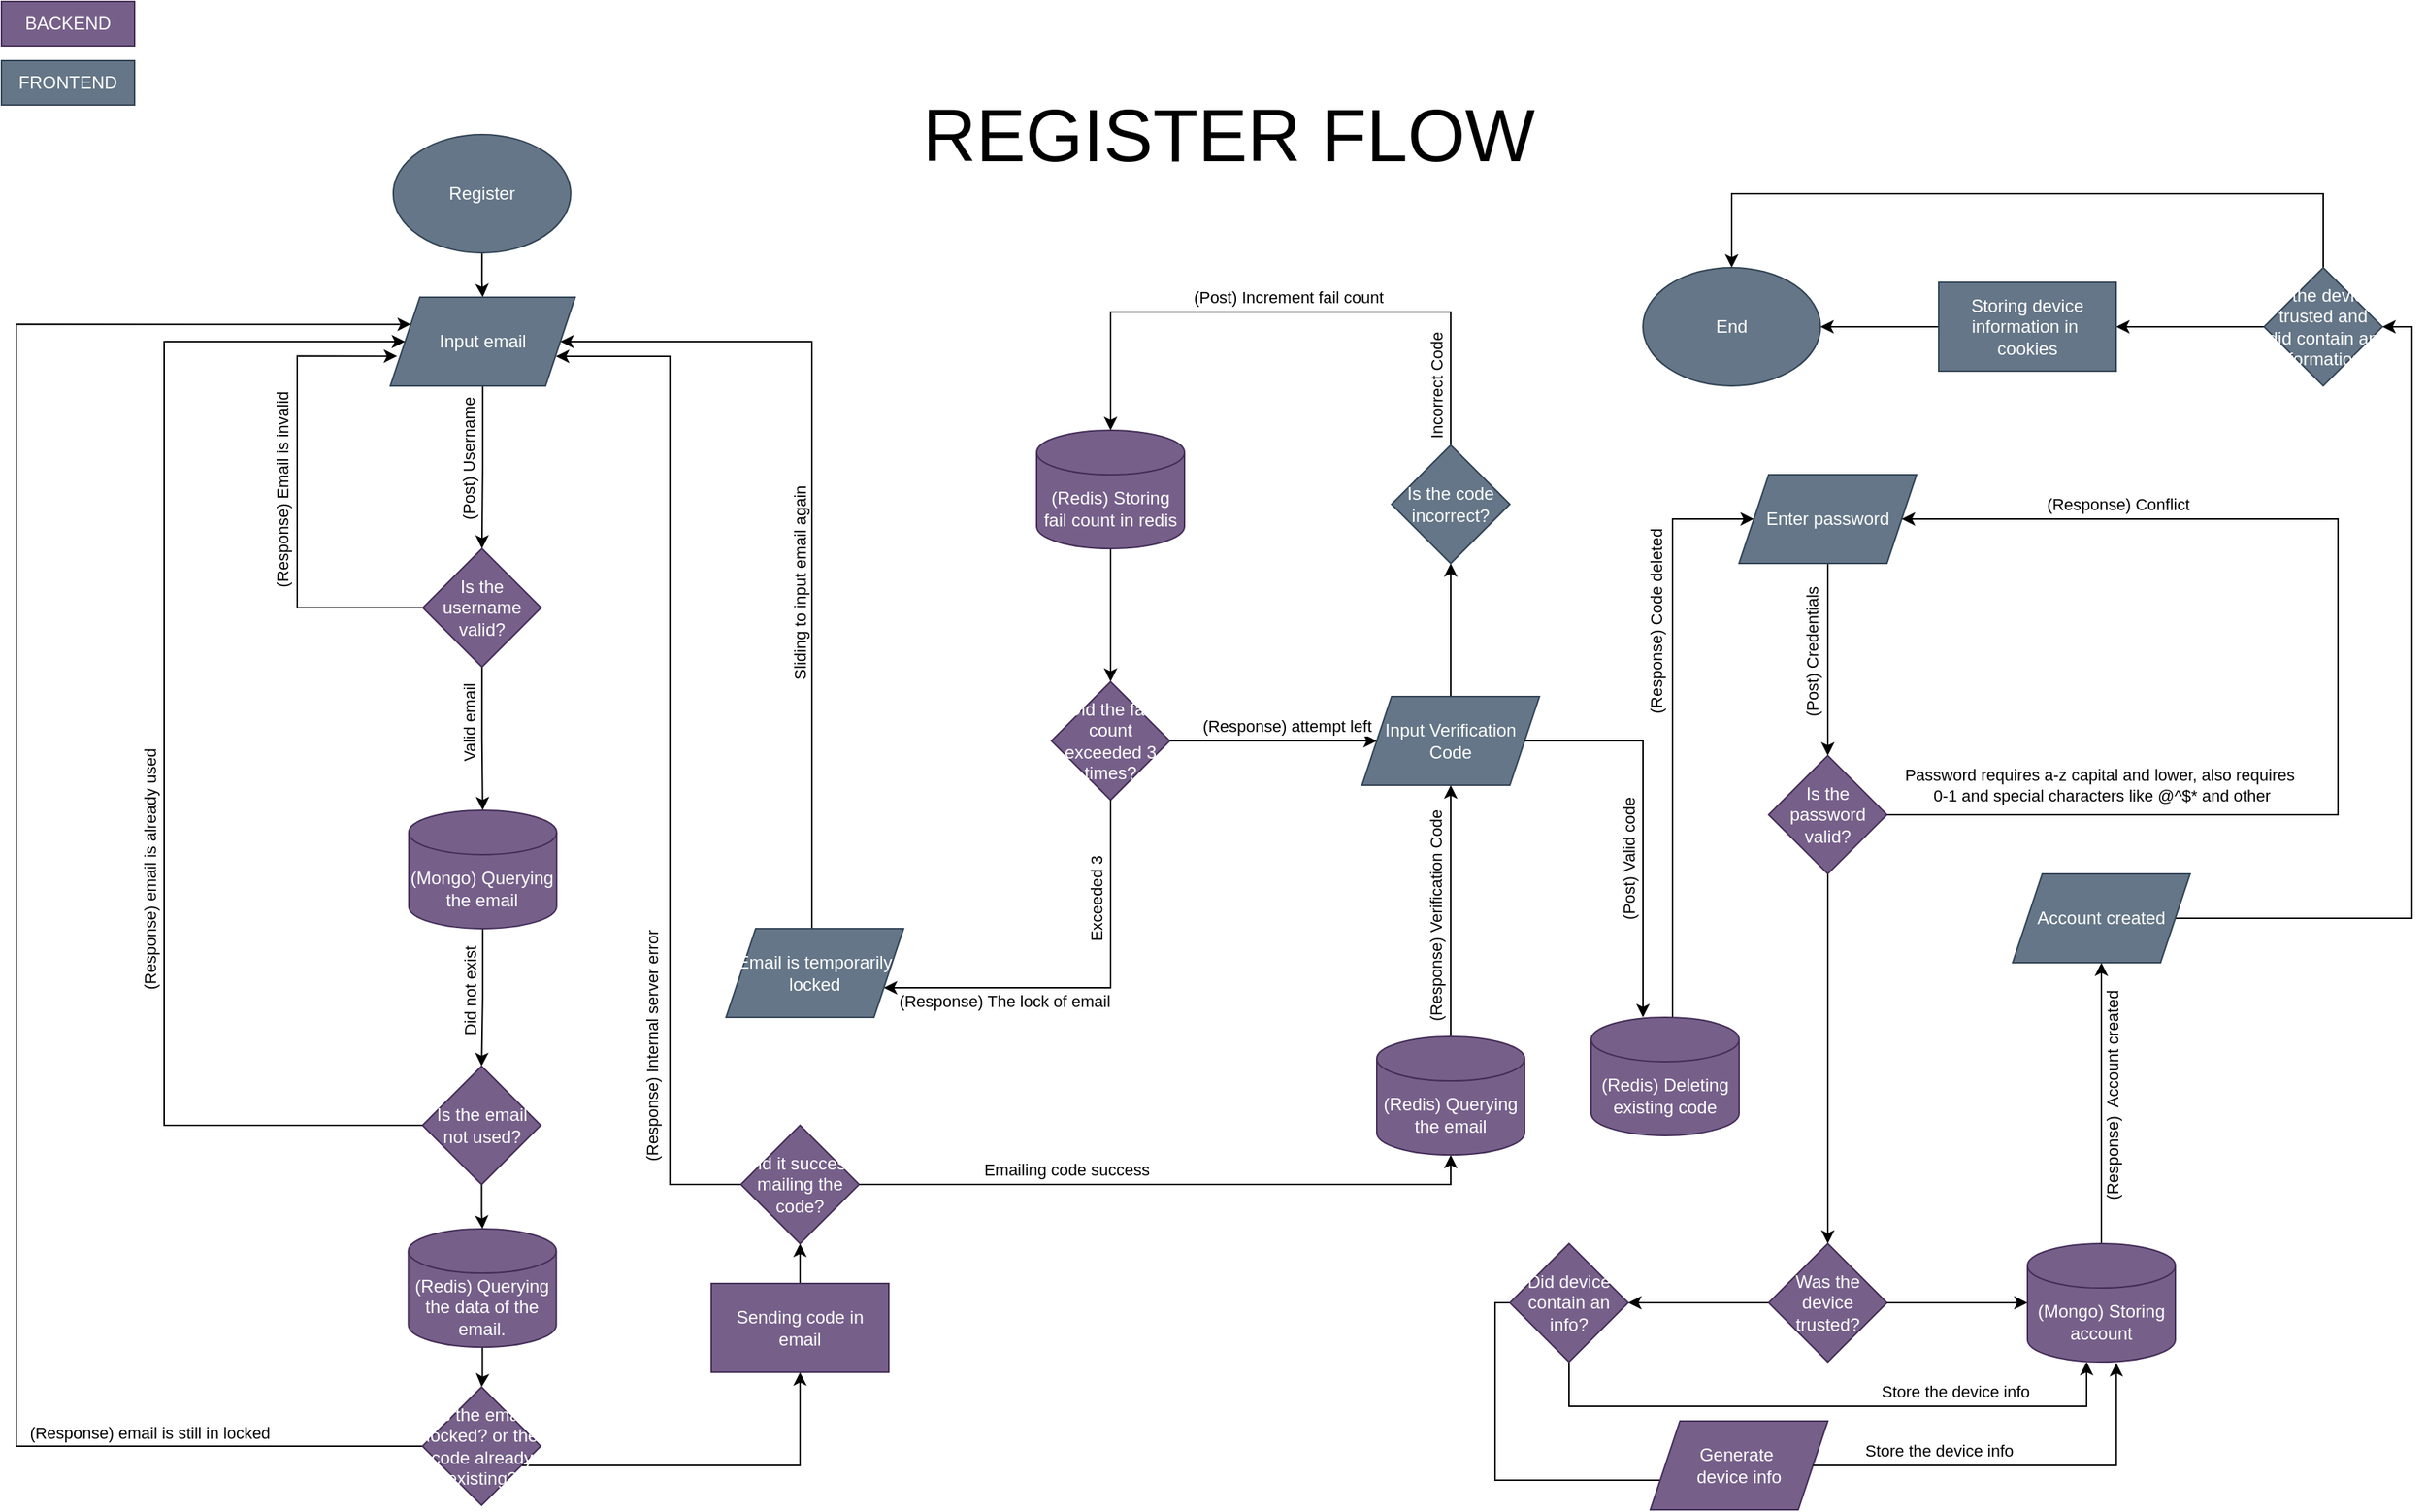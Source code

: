 <mxfile version="24.7.17" pages="2">
  <diagram name="Page-1" id="cAB6s37JzYpEZhVwJRdQ">
    <mxGraphModel dx="3749" dy="1194" grid="1" gridSize="10" guides="1" tooltips="1" connect="1" arrows="1" fold="1" page="1" pageScale="1" pageWidth="850" pageHeight="1100" math="0" shadow="0">
      <root>
        <mxCell id="0" />
        <mxCell id="1" parent="0" />
        <mxCell id="AkjdPL-4N6GHuwgRZJeO-4" style="edgeStyle=orthogonalEdgeStyle;rounded=0;orthogonalLoop=1;jettySize=auto;html=1;entryX=0.5;entryY=0;entryDx=0;entryDy=0;" parent="1" source="AkjdPL-4N6GHuwgRZJeO-1" target="AkjdPL-4N6GHuwgRZJeO-2" edge="1">
          <mxGeometry relative="1" as="geometry" />
        </mxCell>
        <mxCell id="AkjdPL-4N6GHuwgRZJeO-1" value="Register" style="ellipse;whiteSpace=wrap;html=1;fillColor=#647687;fontColor=#ffffff;strokeColor=#314354;" parent="1" vertex="1">
          <mxGeometry x="-1415.08" y="110" width="120" height="80" as="geometry" />
        </mxCell>
        <mxCell id="AkjdPL-4N6GHuwgRZJeO-14" style="edgeStyle=orthogonalEdgeStyle;rounded=0;orthogonalLoop=1;jettySize=auto;html=1;entryX=0.5;entryY=0;entryDx=0;entryDy=0;" parent="1" source="AkjdPL-4N6GHuwgRZJeO-2" target="AkjdPL-4N6GHuwgRZJeO-11" edge="1">
          <mxGeometry relative="1" as="geometry" />
        </mxCell>
        <mxCell id="AkjdPL-4N6GHuwgRZJeO-15" value="(Post) Username" style="edgeLabel;html=1;align=center;verticalAlign=middle;resizable=0;points=[];rotation=-90;" parent="AkjdPL-4N6GHuwgRZJeO-14" vertex="1" connectable="0">
          <mxGeometry x="0.054" y="-1" relative="1" as="geometry">
            <mxPoint x="-8" y="-8" as="offset" />
          </mxGeometry>
        </mxCell>
        <mxCell id="AkjdPL-4N6GHuwgRZJeO-2" value="Input email" style="shape=parallelogram;perimeter=parallelogramPerimeter;whiteSpace=wrap;html=1;fixedSize=1;fillColor=#647687;strokeColor=#314354;fontColor=#ffffff;" parent="1" vertex="1">
          <mxGeometry x="-1417.08" y="220" width="125" height="60" as="geometry" />
        </mxCell>
        <mxCell id="AkjdPL-4N6GHuwgRZJeO-16" style="edgeStyle=orthogonalEdgeStyle;rounded=0;orthogonalLoop=1;jettySize=auto;html=1;entryX=0.037;entryY=0.664;entryDx=0;entryDy=0;entryPerimeter=0;" parent="1" target="AkjdPL-4N6GHuwgRZJeO-2" edge="1">
          <mxGeometry relative="1" as="geometry">
            <mxPoint x="-1400.33" y="260.2" as="targetPoint" />
            <mxPoint x="-1385.08" y="430.0" as="sourcePoint" />
            <Array as="points">
              <mxPoint x="-1480" y="430" />
              <mxPoint x="-1480" y="260" />
            </Array>
          </mxGeometry>
        </mxCell>
        <mxCell id="AkjdPL-4N6GHuwgRZJeO-41" value="(Response) Email is invalid" style="edgeLabel;html=1;align=center;verticalAlign=middle;resizable=0;points=[];rotation=-90;" parent="AkjdPL-4N6GHuwgRZJeO-16" vertex="1" connectable="0">
          <mxGeometry x="-0.148" y="1" relative="1" as="geometry">
            <mxPoint x="-9" y="-33" as="offset" />
          </mxGeometry>
        </mxCell>
        <mxCell id="AkjdPL-4N6GHuwgRZJeO-23" style="edgeStyle=orthogonalEdgeStyle;rounded=0;orthogonalLoop=1;jettySize=auto;html=1;exitX=0.5;exitY=1;exitDx=0;exitDy=0;" parent="1" source="AkjdPL-4N6GHuwgRZJeO-11" target="AkjdPL-4N6GHuwgRZJeO-20" edge="1">
          <mxGeometry relative="1" as="geometry" />
        </mxCell>
        <mxCell id="AkjdPL-4N6GHuwgRZJeO-40" value="Valid email" style="edgeLabel;html=1;align=center;verticalAlign=middle;resizable=0;points=[];rotation=-90;" parent="AkjdPL-4N6GHuwgRZJeO-23" vertex="1" connectable="0">
          <mxGeometry x="-0.22" y="2" relative="1" as="geometry">
            <mxPoint x="-11" as="offset" />
          </mxGeometry>
        </mxCell>
        <mxCell id="AkjdPL-4N6GHuwgRZJeO-11" value="Is the username valid?" style="rhombus;whiteSpace=wrap;html=1;fillColor=#76608a;fontColor=#ffffff;strokeColor=#432D57;" parent="1" vertex="1">
          <mxGeometry x="-1395.08" y="390" width="80" height="80" as="geometry" />
        </mxCell>
        <mxCell id="AkjdPL-4N6GHuwgRZJeO-25" style="edgeStyle=orthogonalEdgeStyle;rounded=0;orthogonalLoop=1;jettySize=auto;html=1;entryX=0.5;entryY=0;entryDx=0;entryDy=0;" parent="1" source="AkjdPL-4N6GHuwgRZJeO-20" target="AkjdPL-4N6GHuwgRZJeO-24" edge="1">
          <mxGeometry relative="1" as="geometry" />
        </mxCell>
        <mxCell id="AkjdPL-4N6GHuwgRZJeO-39" value="Did not exist" style="edgeLabel;html=1;align=center;verticalAlign=middle;resizable=0;points=[];rotation=-90;" parent="AkjdPL-4N6GHuwgRZJeO-25" vertex="1" connectable="0">
          <mxGeometry x="-0.485" y="-1" relative="1" as="geometry">
            <mxPoint x="-8" y="19" as="offset" />
          </mxGeometry>
        </mxCell>
        <mxCell id="AkjdPL-4N6GHuwgRZJeO-20" value="(Mongo) Querying the email" style="shape=cylinder3;whiteSpace=wrap;html=1;boundedLbl=1;backgroundOutline=1;size=15;fillColor=#76608a;fontColor=#ffffff;strokeColor=#432D57;" parent="1" vertex="1">
          <mxGeometry x="-1404.58" y="566.96" width="100" height="80" as="geometry" />
        </mxCell>
        <mxCell id="AkjdPL-4N6GHuwgRZJeO-26" style="edgeStyle=orthogonalEdgeStyle;rounded=0;orthogonalLoop=1;jettySize=auto;html=1;entryX=0;entryY=0.5;entryDx=0;entryDy=0;exitX=0;exitY=0.5;exitDx=0;exitDy=0;" parent="1" source="AkjdPL-4N6GHuwgRZJeO-24" target="AkjdPL-4N6GHuwgRZJeO-2" edge="1">
          <mxGeometry relative="1" as="geometry">
            <mxPoint x="-1560.08" y="431.429" as="targetPoint" />
            <Array as="points">
              <mxPoint x="-1570" y="780" />
              <mxPoint x="-1570" y="250" />
            </Array>
          </mxGeometry>
        </mxCell>
        <mxCell id="AkjdPL-4N6GHuwgRZJeO-29" value="(Response) email is already used" style="edgeLabel;html=1;align=center;verticalAlign=middle;resizable=0;points=[];rotation=-90;" parent="AkjdPL-4N6GHuwgRZJeO-26" vertex="1" connectable="0">
          <mxGeometry x="-0.233" y="-1" relative="1" as="geometry">
            <mxPoint x="-11" y="-15" as="offset" />
          </mxGeometry>
        </mxCell>
        <mxCell id="AkjdPL-4N6GHuwgRZJeO-31" value="" style="edgeStyle=orthogonalEdgeStyle;rounded=0;orthogonalLoop=1;jettySize=auto;html=1;" parent="1" source="AkjdPL-4N6GHuwgRZJeO-24" target="AkjdPL-4N6GHuwgRZJeO-30" edge="1">
          <mxGeometry relative="1" as="geometry" />
        </mxCell>
        <mxCell id="AkjdPL-4N6GHuwgRZJeO-24" value="Is the email not used?" style="rhombus;whiteSpace=wrap;html=1;fillColor=#76608a;fontColor=#ffffff;strokeColor=#432D57;" parent="1" vertex="1">
          <mxGeometry x="-1395.33" y="740" width="80" height="80" as="geometry" />
        </mxCell>
        <mxCell id="AkjdPL-4N6GHuwgRZJeO-33" style="edgeStyle=orthogonalEdgeStyle;rounded=0;orthogonalLoop=1;jettySize=auto;html=1;entryX=0;entryY=0.25;entryDx=0;entryDy=0;exitX=0;exitY=0.5;exitDx=0;exitDy=0;" parent="1" source="AkjdPL-4N6GHuwgRZJeO-34" target="AkjdPL-4N6GHuwgRZJeO-2" edge="1">
          <mxGeometry relative="1" as="geometry">
            <mxPoint x="-1500.08" y="750" as="sourcePoint" />
            <Array as="points">
              <mxPoint x="-1670" y="997" />
              <mxPoint x="-1670" y="238" />
            </Array>
          </mxGeometry>
        </mxCell>
        <mxCell id="AkjdPL-4N6GHuwgRZJeO-35" value="(Response) email is still in locked" style="edgeLabel;html=1;align=center;verticalAlign=middle;resizable=0;points=[];" parent="AkjdPL-4N6GHuwgRZJeO-33" vertex="1" connectable="0">
          <mxGeometry x="-0.323" y="2" relative="1" as="geometry">
            <mxPoint x="92" y="156" as="offset" />
          </mxGeometry>
        </mxCell>
        <mxCell id="AkjdPL-4N6GHuwgRZJeO-37" style="edgeStyle=orthogonalEdgeStyle;rounded=0;orthogonalLoop=1;jettySize=auto;html=1;entryX=0.5;entryY=0;entryDx=0;entryDy=0;" parent="1" source="AkjdPL-4N6GHuwgRZJeO-30" target="AkjdPL-4N6GHuwgRZJeO-34" edge="1">
          <mxGeometry relative="1" as="geometry" />
        </mxCell>
        <mxCell id="AkjdPL-4N6GHuwgRZJeO-30" value="(Redis) Querying the data of the email." style="shape=cylinder3;whiteSpace=wrap;html=1;boundedLbl=1;backgroundOutline=1;size=15;fillColor=#76608a;fontColor=#ffffff;strokeColor=#432D57;" parent="1" vertex="1">
          <mxGeometry x="-1404.83" y="850" width="100" height="80" as="geometry" />
        </mxCell>
        <mxCell id="AkjdPL-4N6GHuwgRZJeO-44" style="edgeStyle=orthogonalEdgeStyle;rounded=0;orthogonalLoop=1;jettySize=auto;html=1;entryX=0.5;entryY=1;entryDx=0;entryDy=0;" parent="1" source="AkjdPL-4N6GHuwgRZJeO-34" edge="1">
          <mxGeometry relative="1" as="geometry">
            <mxPoint x="-1140" y="946.96" as="targetPoint" />
            <Array as="points">
              <mxPoint x="-1355" y="1010" />
              <mxPoint x="-1140" y="1010" />
            </Array>
          </mxGeometry>
        </mxCell>
        <mxCell id="AkjdPL-4N6GHuwgRZJeO-34" value="Is the email locked? or the code already existing?" style="rhombus;whiteSpace=wrap;html=1;fillColor=#76608a;fontColor=#ffffff;strokeColor=#432D57;" parent="1" vertex="1">
          <mxGeometry x="-1395.33" y="956.96" width="80" height="80" as="geometry" />
        </mxCell>
        <mxCell id="AkjdPL-4N6GHuwgRZJeO-57" style="edgeStyle=orthogonalEdgeStyle;rounded=0;orthogonalLoop=1;jettySize=auto;html=1;entryX=0.937;entryY=0.5;entryDx=0;entryDy=0;exitX=0;exitY=0.5;exitDx=0;exitDy=0;entryPerimeter=0;" parent="1" source="AkjdPL-4N6GHuwgRZJeO-59" edge="1">
          <mxGeometry relative="1" as="geometry">
            <mxPoint x="-1305.085" y="260" as="targetPoint" />
            <mxPoint x="-1178.13" y="830" as="sourcePoint" />
            <Array as="points">
              <mxPoint x="-1228" y="820" />
              <mxPoint x="-1228" y="260" />
            </Array>
          </mxGeometry>
        </mxCell>
        <mxCell id="AkjdPL-4N6GHuwgRZJeO-58" value="(Response) Internal server error" style="edgeLabel;html=1;align=center;verticalAlign=middle;resizable=0;points=[];rotation=-90;" parent="AkjdPL-4N6GHuwgRZJeO-57" vertex="1" connectable="0">
          <mxGeometry x="-0.237" relative="1" as="geometry">
            <mxPoint x="-12" y="120" as="offset" />
          </mxGeometry>
        </mxCell>
        <mxCell id="AkjdPL-4N6GHuwgRZJeO-60" style="edgeStyle=orthogonalEdgeStyle;rounded=0;orthogonalLoop=1;jettySize=auto;html=1;entryX=0.5;entryY=1;entryDx=0;entryDy=0;" parent="1" source="AkjdPL-4N6GHuwgRZJeO-56" target="AkjdPL-4N6GHuwgRZJeO-59" edge="1">
          <mxGeometry relative="1" as="geometry" />
        </mxCell>
        <mxCell id="AkjdPL-4N6GHuwgRZJeO-56" value="Sending code in email" style="rounded=0;whiteSpace=wrap;html=1;fillColor=#76608a;fontColor=#ffffff;strokeColor=#432D57;" parent="1" vertex="1">
          <mxGeometry x="-1200" y="886.96" width="120" height="60" as="geometry" />
        </mxCell>
        <mxCell id="AkjdPL-4N6GHuwgRZJeO-62" style="edgeStyle=orthogonalEdgeStyle;rounded=0;orthogonalLoop=1;jettySize=auto;html=1;exitX=1;exitY=0.5;exitDx=0;exitDy=0;entryX=0.5;entryY=1;entryDx=0;entryDy=0;entryPerimeter=0;" parent="1" source="AkjdPL-4N6GHuwgRZJeO-59" target="AkjdPL-4N6GHuwgRZJeO-70" edge="1">
          <mxGeometry relative="1" as="geometry">
            <mxPoint x="-890" y="760" as="targetPoint" />
            <mxPoint x="-1040" y="820" as="sourcePoint" />
            <Array as="points">
              <mxPoint x="-700" y="820" />
            </Array>
          </mxGeometry>
        </mxCell>
        <mxCell id="AkjdPL-4N6GHuwgRZJeO-90" value="Emailing code success" style="edgeLabel;html=1;align=center;verticalAlign=middle;resizable=0;points=[];" parent="AkjdPL-4N6GHuwgRZJeO-62" vertex="1" connectable="0">
          <mxGeometry x="-0.312" y="-2" relative="1" as="geometry">
            <mxPoint x="-5" y="-12" as="offset" />
          </mxGeometry>
        </mxCell>
        <mxCell id="AkjdPL-4N6GHuwgRZJeO-59" value="Did it success mailing the code?" style="rhombus;whiteSpace=wrap;html=1;fillColor=#76608a;fontColor=#ffffff;strokeColor=#432D57;" parent="1" vertex="1">
          <mxGeometry x="-1180" y="780" width="80" height="80" as="geometry" />
        </mxCell>
        <mxCell id="AkjdPL-4N6GHuwgRZJeO-64" style="edgeStyle=orthogonalEdgeStyle;rounded=0;orthogonalLoop=1;jettySize=auto;html=1;entryX=0.5;entryY=1;entryDx=0;entryDy=0;exitX=0.5;exitY=0;exitDx=0;exitDy=0;exitPerimeter=0;" parent="1" source="AkjdPL-4N6GHuwgRZJeO-70" target="AkjdPL-4N6GHuwgRZJeO-63" edge="1">
          <mxGeometry relative="1" as="geometry">
            <mxPoint x="-900.0" y="657" as="sourcePoint" />
          </mxGeometry>
        </mxCell>
        <mxCell id="AkjdPL-4N6GHuwgRZJeO-65" value="(Response) Verification Code" style="edgeLabel;html=1;align=center;verticalAlign=middle;resizable=0;points=[];rotation=-90;" parent="AkjdPL-4N6GHuwgRZJeO-64" vertex="1" connectable="0">
          <mxGeometry x="0.017" y="-2" relative="1" as="geometry">
            <mxPoint x="-12" y="5" as="offset" />
          </mxGeometry>
        </mxCell>
        <mxCell id="AkjdPL-4N6GHuwgRZJeO-67" style="edgeStyle=orthogonalEdgeStyle;rounded=0;orthogonalLoop=1;jettySize=auto;html=1;entryX=0.5;entryY=1;entryDx=0;entryDy=0;" parent="1" source="AkjdPL-4N6GHuwgRZJeO-63" target="AkjdPL-4N6GHuwgRZJeO-66" edge="1">
          <mxGeometry relative="1" as="geometry" />
        </mxCell>
        <mxCell id="xlwNXaisuENnI8UOmwY--4" style="edgeStyle=orthogonalEdgeStyle;rounded=0;orthogonalLoop=1;jettySize=auto;html=1;" edge="1" parent="1" source="AkjdPL-4N6GHuwgRZJeO-63" target="xlwNXaisuENnI8UOmwY--3">
          <mxGeometry relative="1" as="geometry">
            <mxPoint x="-520" y="670" as="targetPoint" />
            <Array as="points">
              <mxPoint x="-570" y="520" />
            </Array>
          </mxGeometry>
        </mxCell>
        <mxCell id="xlwNXaisuENnI8UOmwY--5" value="(Post) Valid code" style="edgeLabel;html=1;align=center;verticalAlign=middle;resizable=0;points=[];rotation=-90;" vertex="1" connectable="0" parent="xlwNXaisuENnI8UOmwY--4">
          <mxGeometry x="-0.207" y="1" relative="1" as="geometry">
            <mxPoint x="-11" y="54" as="offset" />
          </mxGeometry>
        </mxCell>
        <mxCell id="AkjdPL-4N6GHuwgRZJeO-63" value="Input Verification Code" style="shape=parallelogram;perimeter=parallelogramPerimeter;whiteSpace=wrap;html=1;fixedSize=1;fillColor=#647687;fontColor=#ffffff;strokeColor=#314354;" parent="1" vertex="1">
          <mxGeometry x="-760" y="490" width="120" height="60" as="geometry" />
        </mxCell>
        <mxCell id="AkjdPL-4N6GHuwgRZJeO-72" style="edgeStyle=orthogonalEdgeStyle;rounded=0;orthogonalLoop=1;jettySize=auto;html=1;entryX=0.5;entryY=0;entryDx=0;entryDy=0;entryPerimeter=0;" parent="1" source="AkjdPL-4N6GHuwgRZJeO-66" target="AkjdPL-4N6GHuwgRZJeO-71" edge="1">
          <mxGeometry relative="1" as="geometry">
            <Array as="points">
              <mxPoint x="-700" y="230" />
              <mxPoint x="-930" y="230" />
            </Array>
          </mxGeometry>
        </mxCell>
        <mxCell id="AkjdPL-4N6GHuwgRZJeO-80" value="Incorrect Code" style="edgeLabel;html=1;align=center;verticalAlign=middle;resizable=0;points=[];rotation=-90;" parent="AkjdPL-4N6GHuwgRZJeO-72" vertex="1" connectable="0">
          <mxGeometry x="-0.751" y="-4" relative="1" as="geometry">
            <mxPoint x="-14" y="10" as="offset" />
          </mxGeometry>
        </mxCell>
        <mxCell id="AkjdPL-4N6GHuwgRZJeO-82" value="(Post) Increment fail count" style="edgeLabel;html=1;align=center;verticalAlign=middle;resizable=0;points=[];" parent="AkjdPL-4N6GHuwgRZJeO-72" vertex="1" connectable="0">
          <mxGeometry x="-0.141" relative="1" as="geometry">
            <mxPoint x="-28" y="-10" as="offset" />
          </mxGeometry>
        </mxCell>
        <mxCell id="AkjdPL-4N6GHuwgRZJeO-66" value="Is the code incorrect?" style="rhombus;whiteSpace=wrap;html=1;fillColor=#647687;fontColor=#ffffff;strokeColor=#314354;" parent="1" vertex="1">
          <mxGeometry x="-740" y="320" width="80" height="80" as="geometry" />
        </mxCell>
        <mxCell id="AkjdPL-4N6GHuwgRZJeO-70" value="(Redis) Querying the email" style="shape=cylinder3;whiteSpace=wrap;html=1;boundedLbl=1;backgroundOutline=1;size=15;fillColor=#76608a;fontColor=#ffffff;strokeColor=#432D57;" parent="1" vertex="1">
          <mxGeometry x="-750" y="720" width="100" height="80" as="geometry" />
        </mxCell>
        <mxCell id="AkjdPL-4N6GHuwgRZJeO-74" value="" style="edgeStyle=orthogonalEdgeStyle;rounded=0;orthogonalLoop=1;jettySize=auto;html=1;" parent="1" source="AkjdPL-4N6GHuwgRZJeO-71" target="AkjdPL-4N6GHuwgRZJeO-73" edge="1">
          <mxGeometry relative="1" as="geometry" />
        </mxCell>
        <mxCell id="AkjdPL-4N6GHuwgRZJeO-71" value="(Redis) Storing fail count in redis" style="shape=cylinder3;whiteSpace=wrap;html=1;boundedLbl=1;backgroundOutline=1;size=15;fillColor=#76608a;fontColor=#ffffff;strokeColor=#432D57;" parent="1" vertex="1">
          <mxGeometry x="-980" y="310" width="100" height="80" as="geometry" />
        </mxCell>
        <mxCell id="AkjdPL-4N6GHuwgRZJeO-75" style="edgeStyle=orthogonalEdgeStyle;rounded=0;orthogonalLoop=1;jettySize=auto;html=1;entryX=0;entryY=0.5;entryDx=0;entryDy=0;" parent="1" source="AkjdPL-4N6GHuwgRZJeO-73" target="AkjdPL-4N6GHuwgRZJeO-63" edge="1">
          <mxGeometry relative="1" as="geometry" />
        </mxCell>
        <mxCell id="AkjdPL-4N6GHuwgRZJeO-84" value="(Response) attempt left" style="edgeLabel;html=1;align=center;verticalAlign=middle;resizable=0;points=[];" parent="AkjdPL-4N6GHuwgRZJeO-75" vertex="1" connectable="0">
          <mxGeometry x="-0.276" y="2" relative="1" as="geometry">
            <mxPoint x="28" y="-8" as="offset" />
          </mxGeometry>
        </mxCell>
        <mxCell id="AkjdPL-4N6GHuwgRZJeO-73" value="Did the fail count exceeded 3 times?" style="rhombus;whiteSpace=wrap;html=1;fillColor=#76608a;fontColor=#ffffff;strokeColor=#432D57;" parent="1" vertex="1">
          <mxGeometry x="-970" y="480" width="80" height="80" as="geometry" />
        </mxCell>
        <mxCell id="AkjdPL-4N6GHuwgRZJeO-79" style="edgeStyle=orthogonalEdgeStyle;rounded=0;orthogonalLoop=1;jettySize=auto;html=1;" parent="1" source="AkjdPL-4N6GHuwgRZJeO-77" target="AkjdPL-4N6GHuwgRZJeO-2" edge="1">
          <mxGeometry relative="1" as="geometry">
            <mxPoint x="-1022.49" y="687" as="sourcePoint" />
            <mxPoint x="-1280.005" y="236.304" as="targetPoint" />
            <Array as="points">
              <mxPoint x="-1132" y="250" />
            </Array>
          </mxGeometry>
        </mxCell>
        <mxCell id="AkjdPL-4N6GHuwgRZJeO-94" value="Sliding to input email again" style="edgeLabel;html=1;align=center;verticalAlign=middle;resizable=0;points=[];rotation=-90;" parent="AkjdPL-4N6GHuwgRZJeO-79" vertex="1" connectable="0">
          <mxGeometry x="-0.177" relative="1" as="geometry">
            <mxPoint x="-8" as="offset" />
          </mxGeometry>
        </mxCell>
        <mxCell id="AkjdPL-4N6GHuwgRZJeO-85" value="" style="edgeStyle=orthogonalEdgeStyle;rounded=0;orthogonalLoop=1;jettySize=auto;html=1;exitX=0.5;exitY=1;exitDx=0;exitDy=0;" parent="1" source="AkjdPL-4N6GHuwgRZJeO-73" target="AkjdPL-4N6GHuwgRZJeO-77" edge="1">
          <mxGeometry relative="1" as="geometry">
            <mxPoint x="-1022.49" y="687" as="sourcePoint" />
            <mxPoint x="-1302" y="250" as="targetPoint" />
            <Array as="points">
              <mxPoint x="-930" y="687" />
            </Array>
          </mxGeometry>
        </mxCell>
        <mxCell id="AkjdPL-4N6GHuwgRZJeO-87" value="Exceeded 3" style="edgeLabel;html=1;align=center;verticalAlign=middle;resizable=0;points=[];rotation=-90;" parent="AkjdPL-4N6GHuwgRZJeO-85" vertex="1" connectable="0">
          <mxGeometry x="-0.766" y="1" relative="1" as="geometry">
            <mxPoint x="-11" y="34" as="offset" />
          </mxGeometry>
        </mxCell>
        <mxCell id="AkjdPL-4N6GHuwgRZJeO-88" value="(Response) The lock of email" style="edgeLabel;html=1;align=center;verticalAlign=middle;resizable=0;points=[];rotation=0;" parent="AkjdPL-4N6GHuwgRZJeO-85" vertex="1" connectable="0">
          <mxGeometry x="-0.414" y="1" relative="1" as="geometry">
            <mxPoint x="-73" y="54" as="offset" />
          </mxGeometry>
        </mxCell>
        <mxCell id="AkjdPL-4N6GHuwgRZJeO-77" value="Email is temporarily locked" style="shape=parallelogram;perimeter=parallelogramPerimeter;whiteSpace=wrap;html=1;fixedSize=1;fillColor=#647687;fontColor=#ffffff;strokeColor=#314354;" parent="1" vertex="1">
          <mxGeometry x="-1190" y="646.96" width="120" height="60" as="geometry" />
        </mxCell>
        <mxCell id="AkjdPL-4N6GHuwgRZJeO-97" style="edgeStyle=orthogonalEdgeStyle;rounded=0;orthogonalLoop=1;jettySize=auto;html=1;" parent="1" source="AkjdPL-4N6GHuwgRZJeO-92" target="AkjdPL-4N6GHuwgRZJeO-96" edge="1">
          <mxGeometry relative="1" as="geometry" />
        </mxCell>
        <mxCell id="AkjdPL-4N6GHuwgRZJeO-105" value="(Post) Credentials" style="edgeLabel;html=1;align=center;verticalAlign=middle;resizable=0;points=[];rotation=-90;" parent="AkjdPL-4N6GHuwgRZJeO-97" vertex="1" connectable="0">
          <mxGeometry x="-0.032" relative="1" as="geometry">
            <mxPoint x="-11" y="-3" as="offset" />
          </mxGeometry>
        </mxCell>
        <mxCell id="AkjdPL-4N6GHuwgRZJeO-92" value="Enter password" style="shape=parallelogram;perimeter=parallelogramPerimeter;whiteSpace=wrap;html=1;fixedSize=1;fillColor=#647687;fontColor=#ffffff;strokeColor=#314354;" parent="1" vertex="1">
          <mxGeometry x="-505" y="339.96" width="120" height="60" as="geometry" />
        </mxCell>
        <mxCell id="AkjdPL-4N6GHuwgRZJeO-99" style="edgeStyle=orthogonalEdgeStyle;rounded=0;orthogonalLoop=1;jettySize=auto;html=1;exitX=1;exitY=0.5;exitDx=0;exitDy=0;entryX=1;entryY=0.5;entryDx=0;entryDy=0;" parent="1" source="AkjdPL-4N6GHuwgRZJeO-96" target="AkjdPL-4N6GHuwgRZJeO-92" edge="1">
          <mxGeometry relative="1" as="geometry">
            <Array as="points">
              <mxPoint x="-100" y="570" />
              <mxPoint x="-100" y="370" />
            </Array>
          </mxGeometry>
        </mxCell>
        <mxCell id="AkjdPL-4N6GHuwgRZJeO-104" value="Password requires a-z capital and lower, also requires&amp;nbsp;&lt;div&gt;0-1 and special characters like @^$* and other&lt;/div&gt;" style="edgeLabel;html=1;align=center;verticalAlign=middle;resizable=0;points=[];" parent="AkjdPL-4N6GHuwgRZJeO-99" vertex="1" connectable="0">
          <mxGeometry x="0.091" y="2" relative="1" as="geometry">
            <mxPoint x="-158" y="111" as="offset" />
          </mxGeometry>
        </mxCell>
        <mxCell id="AkjdPL-4N6GHuwgRZJeO-106" value="(Response) Conflict" style="edgeLabel;html=1;align=center;verticalAlign=middle;resizable=0;points=[];" parent="AkjdPL-4N6GHuwgRZJeO-99" vertex="1" connectable="0">
          <mxGeometry x="0.489" y="-2" relative="1" as="geometry">
            <mxPoint x="-59" y="-8" as="offset" />
          </mxGeometry>
        </mxCell>
        <mxCell id="AkjdPL-4N6GHuwgRZJeO-108" style="edgeStyle=orthogonalEdgeStyle;rounded=0;orthogonalLoop=1;jettySize=auto;html=1;entryX=0.5;entryY=0;entryDx=0;entryDy=0;" parent="1" source="AkjdPL-4N6GHuwgRZJeO-96" target="AkjdPL-4N6GHuwgRZJeO-107" edge="1">
          <mxGeometry relative="1" as="geometry" />
        </mxCell>
        <mxCell id="AkjdPL-4N6GHuwgRZJeO-96" value="Is the password valid?" style="rhombus;whiteSpace=wrap;html=1;fillColor=#76608a;fontColor=#ffffff;strokeColor=#432D57;" parent="1" vertex="1">
          <mxGeometry x="-485" y="529.96" width="80" height="80" as="geometry" />
        </mxCell>
        <mxCell id="AkjdPL-4N6GHuwgRZJeO-113" style="edgeStyle=orthogonalEdgeStyle;rounded=0;orthogonalLoop=1;jettySize=auto;html=1;entryX=1;entryY=0.5;entryDx=0;entryDy=0;" parent="1" source="AkjdPL-4N6GHuwgRZJeO-107" target="AkjdPL-4N6GHuwgRZJeO-112" edge="1">
          <mxGeometry relative="1" as="geometry" />
        </mxCell>
        <mxCell id="AkjdPL-4N6GHuwgRZJeO-107" value="Was the device trusted?" style="rhombus;whiteSpace=wrap;html=1;fillColor=#76608a;fontColor=#ffffff;strokeColor=#432D57;" parent="1" vertex="1">
          <mxGeometry x="-485" y="860" width="80" height="80" as="geometry" />
        </mxCell>
        <mxCell id="AkjdPL-4N6GHuwgRZJeO-122" style="edgeStyle=orthogonalEdgeStyle;rounded=0;orthogonalLoop=1;jettySize=auto;html=1;" parent="1" source="AkjdPL-4N6GHuwgRZJeO-110" target="AkjdPL-4N6GHuwgRZJeO-121" edge="1">
          <mxGeometry relative="1" as="geometry" />
        </mxCell>
        <mxCell id="AkjdPL-4N6GHuwgRZJeO-123" value="(Response)&amp;nbsp; Account created" style="edgeLabel;html=1;align=center;verticalAlign=middle;resizable=0;points=[];rotation=-90;" parent="AkjdPL-4N6GHuwgRZJeO-122" vertex="1" connectable="0">
          <mxGeometry x="0.043" y="-3" relative="1" as="geometry">
            <mxPoint x="4" y="-1" as="offset" />
          </mxGeometry>
        </mxCell>
        <mxCell id="AkjdPL-4N6GHuwgRZJeO-110" value="(Mongo) Storing account" style="shape=cylinder3;whiteSpace=wrap;html=1;boundedLbl=1;backgroundOutline=1;size=15;fillColor=#76608a;fontColor=#ffffff;strokeColor=#432D57;" parent="1" vertex="1">
          <mxGeometry x="-310" y="860" width="100" height="80" as="geometry" />
        </mxCell>
        <mxCell id="AkjdPL-4N6GHuwgRZJeO-111" style="edgeStyle=orthogonalEdgeStyle;rounded=0;orthogonalLoop=1;jettySize=auto;html=1;entryX=0;entryY=0.5;entryDx=0;entryDy=0;entryPerimeter=0;" parent="1" source="AkjdPL-4N6GHuwgRZJeO-107" target="AkjdPL-4N6GHuwgRZJeO-110" edge="1">
          <mxGeometry relative="1" as="geometry" />
        </mxCell>
        <mxCell id="AkjdPL-4N6GHuwgRZJeO-116" style="edgeStyle=orthogonalEdgeStyle;rounded=0;orthogonalLoop=1;jettySize=auto;html=1;entryX=0;entryY=0.5;entryDx=0;entryDy=0;exitX=0;exitY=0.5;exitDx=0;exitDy=0;" parent="1" source="AkjdPL-4N6GHuwgRZJeO-112" edge="1">
          <mxGeometry relative="1" as="geometry">
            <Array as="points">
              <mxPoint x="-670" y="900" />
              <mxPoint x="-670" y="1020" />
            </Array>
            <mxPoint x="-600.0" y="849.96" as="sourcePoint" />
            <mxPoint x="-495" y="1019.96" as="targetPoint" />
          </mxGeometry>
        </mxCell>
        <mxCell id="AkjdPL-4N6GHuwgRZJeO-114" style="edgeStyle=orthogonalEdgeStyle;rounded=0;orthogonalLoop=1;jettySize=auto;html=1;exitX=0.5;exitY=1;exitDx=0;exitDy=0;" parent="1" edge="1" source="AkjdPL-4N6GHuwgRZJeO-112">
          <mxGeometry relative="1" as="geometry">
            <mxPoint x="-560" y="889.96" as="sourcePoint" />
            <mxPoint x="-270" y="940" as="targetPoint" />
            <Array as="points">
              <mxPoint x="-620" y="970" />
              <mxPoint x="-270" y="970" />
            </Array>
          </mxGeometry>
        </mxCell>
        <mxCell id="AkjdPL-4N6GHuwgRZJeO-117" value="Store the device info" style="edgeLabel;html=1;align=center;verticalAlign=middle;resizable=0;points=[];" parent="AkjdPL-4N6GHuwgRZJeO-114" vertex="1" connectable="0">
          <mxGeometry x="-0.107" y="-1" relative="1" as="geometry">
            <mxPoint x="108" y="-11" as="offset" />
          </mxGeometry>
        </mxCell>
        <mxCell id="AkjdPL-4N6GHuwgRZJeO-115" value="Generate&amp;nbsp;&lt;div&gt;device info&lt;/div&gt;" style="shape=parallelogram;perimeter=parallelogramPerimeter;whiteSpace=wrap;html=1;fixedSize=1;fillColor=#76608a;fontColor=#ffffff;strokeColor=#432D57;" parent="1" vertex="1">
          <mxGeometry x="-565" y="979.96" width="120" height="60" as="geometry" />
        </mxCell>
        <mxCell id="AkjdPL-4N6GHuwgRZJeO-118" style="edgeStyle=orthogonalEdgeStyle;rounded=0;orthogonalLoop=1;jettySize=auto;html=1;entryX=0.601;entryY=1.009;entryDx=0;entryDy=0;entryPerimeter=0;" parent="1" source="AkjdPL-4N6GHuwgRZJeO-115" target="AkjdPL-4N6GHuwgRZJeO-110" edge="1">
          <mxGeometry relative="1" as="geometry" />
        </mxCell>
        <mxCell id="AkjdPL-4N6GHuwgRZJeO-120" value="Store the device info" style="edgeLabel;html=1;align=center;verticalAlign=middle;resizable=0;points=[];" parent="1" vertex="1" connectable="0">
          <mxGeometry x="-370.005" y="999.96" as="geometry" />
        </mxCell>
        <mxCell id="AkjdPL-4N6GHuwgRZJeO-124" style="edgeStyle=orthogonalEdgeStyle;rounded=0;orthogonalLoop=1;jettySize=auto;html=1;" parent="1" source="AkjdPL-4N6GHuwgRZJeO-121" edge="1">
          <mxGeometry relative="1" as="geometry">
            <mxPoint x="-70" y="239.96" as="targetPoint" />
            <Array as="points">
              <mxPoint x="-50" y="639.96" />
              <mxPoint x="-50" y="239.96" />
            </Array>
          </mxGeometry>
        </mxCell>
        <mxCell id="AkjdPL-4N6GHuwgRZJeO-121" value="Account created" style="shape=parallelogram;perimeter=parallelogramPerimeter;whiteSpace=wrap;html=1;fixedSize=1;fillColor=#647687;fontColor=#ffffff;strokeColor=#314354;" parent="1" vertex="1">
          <mxGeometry x="-320" y="609.96" width="120" height="60" as="geometry" />
        </mxCell>
        <mxCell id="AkjdPL-4N6GHuwgRZJeO-126" value="&lt;font style=&quot;font-size: 50px;&quot;&gt;REGISTER FLOW&lt;/font&gt;" style="text;html=1;align=center;verticalAlign=middle;whiteSpace=wrap;rounded=0;" parent="1" vertex="1">
          <mxGeometry x="-1070" y="60" width="440" height="100" as="geometry" />
        </mxCell>
        <mxCell id="AkjdPL-4N6GHuwgRZJeO-129" style="edgeStyle=orthogonalEdgeStyle;rounded=0;orthogonalLoop=1;jettySize=auto;html=1;" parent="1" source="AkjdPL-4N6GHuwgRZJeO-127" target="AkjdPL-4N6GHuwgRZJeO-128" edge="1">
          <mxGeometry relative="1" as="geometry" />
        </mxCell>
        <mxCell id="AkjdPL-4N6GHuwgRZJeO-132" style="edgeStyle=orthogonalEdgeStyle;rounded=0;orthogonalLoop=1;jettySize=auto;html=1;entryX=0.5;entryY=0;entryDx=0;entryDy=0;" parent="1" source="AkjdPL-4N6GHuwgRZJeO-127" target="AkjdPL-4N6GHuwgRZJeO-130" edge="1">
          <mxGeometry relative="1" as="geometry">
            <Array as="points">
              <mxPoint x="-110" y="149.96" />
              <mxPoint x="-510" y="149.96" />
            </Array>
          </mxGeometry>
        </mxCell>
        <mxCell id="AkjdPL-4N6GHuwgRZJeO-127" value="Is the device trusted and did contain an information?" style="rhombus;whiteSpace=wrap;html=1;fillColor=#647687;fontColor=#ffffff;strokeColor=#314354;" parent="1" vertex="1">
          <mxGeometry x="-150" y="199.96" width="80" height="80" as="geometry" />
        </mxCell>
        <mxCell id="AkjdPL-4N6GHuwgRZJeO-131" style="edgeStyle=orthogonalEdgeStyle;rounded=0;orthogonalLoop=1;jettySize=auto;html=1;entryX=1;entryY=0.5;entryDx=0;entryDy=0;" parent="1" source="AkjdPL-4N6GHuwgRZJeO-128" target="AkjdPL-4N6GHuwgRZJeO-130" edge="1">
          <mxGeometry relative="1" as="geometry" />
        </mxCell>
        <mxCell id="AkjdPL-4N6GHuwgRZJeO-128" value="Storing device information in&amp;nbsp;&lt;div&gt;cookies&lt;/div&gt;" style="rounded=0;whiteSpace=wrap;html=1;fillColor=#647687;fontColor=#ffffff;strokeColor=#314354;" parent="1" vertex="1">
          <mxGeometry x="-370" y="209.96" width="120" height="60" as="geometry" />
        </mxCell>
        <mxCell id="AkjdPL-4N6GHuwgRZJeO-130" value="End" style="ellipse;whiteSpace=wrap;html=1;fillColor=#647687;fontColor=#ffffff;strokeColor=#314354;" parent="1" vertex="1">
          <mxGeometry x="-570.0" y="199.96" width="120" height="80" as="geometry" />
        </mxCell>
        <mxCell id="AkjdPL-4N6GHuwgRZJeO-134" value="BACKEND" style="rounded=0;whiteSpace=wrap;html=1;fillColor=#76608a;fontColor=#ffffff;strokeColor=#432D57;" parent="1" vertex="1">
          <mxGeometry x="-1680" y="20" width="90" height="30" as="geometry" />
        </mxCell>
        <mxCell id="AkjdPL-4N6GHuwgRZJeO-135" value="FRONTEND" style="rounded=0;whiteSpace=wrap;html=1;fillColor=#647687;fontColor=#ffffff;strokeColor=#314354;" parent="1" vertex="1">
          <mxGeometry x="-1680" y="60" width="90" height="30" as="geometry" />
        </mxCell>
        <mxCell id="xlwNXaisuENnI8UOmwY--7" style="edgeStyle=orthogonalEdgeStyle;rounded=0;orthogonalLoop=1;jettySize=auto;html=1;entryX=0;entryY=0.5;entryDx=0;entryDy=0;" edge="1" parent="1" source="xlwNXaisuENnI8UOmwY--3" target="AkjdPL-4N6GHuwgRZJeO-92">
          <mxGeometry relative="1" as="geometry">
            <mxPoint x="-550" y="700" as="sourcePoint" />
            <Array as="points">
              <mxPoint x="-550" y="370" />
            </Array>
          </mxGeometry>
        </mxCell>
        <mxCell id="xlwNXaisuENnI8UOmwY--10" value="(Response) Code deleted" style="edgeLabel;html=1;align=center;verticalAlign=middle;resizable=0;points=[];rotation=-90;" vertex="1" connectable="0" parent="xlwNXaisuENnI8UOmwY--7">
          <mxGeometry x="0.14" y="1" relative="1" as="geometry">
            <mxPoint x="-10" y="-44" as="offset" />
          </mxGeometry>
        </mxCell>
        <mxCell id="xlwNXaisuENnI8UOmwY--3" value="(Redis) Deleting existing code" style="shape=cylinder3;whiteSpace=wrap;html=1;boundedLbl=1;backgroundOutline=1;size=15;fillColor=#76608a;fontColor=#ffffff;strokeColor=#432D57;" vertex="1" parent="1">
          <mxGeometry x="-605" y="706.96" width="100" height="80" as="geometry" />
        </mxCell>
        <mxCell id="AkjdPL-4N6GHuwgRZJeO-112" value="Did device contain an info?" style="rhombus;whiteSpace=wrap;html=1;fillColor=#76608a;fontColor=#ffffff;strokeColor=#432D57;" parent="1" vertex="1">
          <mxGeometry x="-660" y="860" width="80" height="80" as="geometry" />
        </mxCell>
      </root>
    </mxGraphModel>
  </diagram>
  <diagram id="gb6BBa_IojzTwAIjAcXS" name="Page-2">
    <mxGraphModel dx="2899" dy="1194" grid="1" gridSize="10" guides="1" tooltips="1" connect="1" arrows="1" fold="1" page="1" pageScale="1" pageWidth="850" pageHeight="1100" math="0" shadow="0">
      <root>
        <mxCell id="0" />
        <mxCell id="1" parent="0" />
        <mxCell id="BtJ8dt5cN3H9beFmdbb2-3" style="edgeStyle=orthogonalEdgeStyle;rounded=0;orthogonalLoop=1;jettySize=auto;html=1;entryX=0.5;entryY=0;entryDx=0;entryDy=0;" edge="1" parent="1" source="BtJ8dt5cN3H9beFmdbb2-1" target="BtJ8dt5cN3H9beFmdbb2-2">
          <mxGeometry relative="1" as="geometry" />
        </mxCell>
        <mxCell id="BtJ8dt5cN3H9beFmdbb2-1" value="Login" style="ellipse;whiteSpace=wrap;html=1;" vertex="1" parent="1">
          <mxGeometry x="-50" y="100" width="120" height="80" as="geometry" />
        </mxCell>
        <mxCell id="BtJ8dt5cN3H9beFmdbb2-5" style="edgeStyle=orthogonalEdgeStyle;rounded=0;orthogonalLoop=1;jettySize=auto;html=1;entryX=0.5;entryY=0;entryDx=0;entryDy=0;" edge="1" parent="1" source="BtJ8dt5cN3H9beFmdbb2-2" target="BtJ8dt5cN3H9beFmdbb2-4">
          <mxGeometry relative="1" as="geometry" />
        </mxCell>
        <mxCell id="BtJ8dt5cN3H9beFmdbb2-2" value="Enter credentials" style="shape=parallelogram;perimeter=parallelogramPerimeter;whiteSpace=wrap;html=1;fixedSize=1;" vertex="1" parent="1">
          <mxGeometry x="-50" y="210" width="120" height="60" as="geometry" />
        </mxCell>
        <mxCell id="BtJ8dt5cN3H9beFmdbb2-4" value="Remember Condition" style="rhombus;whiteSpace=wrap;html=1;" vertex="1" parent="1">
          <mxGeometry x="-30" y="300" width="80" height="80" as="geometry" />
        </mxCell>
        <mxCell id="BtJ8dt5cN3H9beFmdbb2-14" style="edgeStyle=orthogonalEdgeStyle;rounded=0;orthogonalLoop=1;jettySize=auto;html=1;entryX=0.5;entryY=0;entryDx=0;entryDy=0;" edge="1" parent="1" source="BtJ8dt5cN3H9beFmdbb2-9" target="BtJ8dt5cN3H9beFmdbb2-11">
          <mxGeometry relative="1" as="geometry" />
        </mxCell>
        <mxCell id="BtJ8dt5cN3H9beFmdbb2-9" value="(Mongo) Getting info" style="shape=cylinder3;whiteSpace=wrap;html=1;boundedLbl=1;backgroundOutline=1;size=15;" vertex="1" parent="1">
          <mxGeometry x="-40" y="410" width="100" height="80" as="geometry" />
        </mxCell>
        <mxCell id="BtJ8dt5cN3H9beFmdbb2-10" style="edgeStyle=orthogonalEdgeStyle;rounded=0;orthogonalLoop=1;jettySize=auto;html=1;entryX=0.5;entryY=0;entryDx=0;entryDy=0;entryPerimeter=0;" edge="1" parent="1" source="BtJ8dt5cN3H9beFmdbb2-4" target="BtJ8dt5cN3H9beFmdbb2-9">
          <mxGeometry relative="1" as="geometry" />
        </mxCell>
        <mxCell id="BtJ8dt5cN3H9beFmdbb2-13" style="edgeStyle=orthogonalEdgeStyle;rounded=0;orthogonalLoop=1;jettySize=auto;html=1;exitX=0;exitY=0.5;exitDx=0;exitDy=0;" edge="1" parent="1" source="BtJ8dt5cN3H9beFmdbb2-11" target="BtJ8dt5cN3H9beFmdbb2-2">
          <mxGeometry relative="1" as="geometry">
            <Array as="points">
              <mxPoint x="-60" y="570" />
              <mxPoint x="-60" y="250" />
            </Array>
          </mxGeometry>
        </mxCell>
        <mxCell id="BtJ8dt5cN3H9beFmdbb2-16" style="edgeStyle=orthogonalEdgeStyle;rounded=0;orthogonalLoop=1;jettySize=auto;html=1;entryX=0.5;entryY=0;entryDx=0;entryDy=0;" edge="1" parent="1" source="BtJ8dt5cN3H9beFmdbb2-11" target="BtJ8dt5cN3H9beFmdbb2-15">
          <mxGeometry relative="1" as="geometry" />
        </mxCell>
        <mxCell id="BtJ8dt5cN3H9beFmdbb2-11" value="Did the account exist?" style="rhombus;whiteSpace=wrap;html=1;" vertex="1" parent="1">
          <mxGeometry x="-30" y="530" width="80" height="80" as="geometry" />
        </mxCell>
        <mxCell id="BtJ8dt5cN3H9beFmdbb2-17" style="edgeStyle=orthogonalEdgeStyle;rounded=0;orthogonalLoop=1;jettySize=auto;html=1;entryX=0;entryY=0.5;entryDx=0;entryDy=0;" edge="1" parent="1" source="BtJ8dt5cN3H9beFmdbb2-15" target="BtJ8dt5cN3H9beFmdbb2-2">
          <mxGeometry relative="1" as="geometry">
            <Array as="points">
              <mxPoint x="-100" y="690" />
              <mxPoint x="-100" y="240" />
            </Array>
          </mxGeometry>
        </mxCell>
        <mxCell id="tKXXK7tYvl-2TuRBynI5-24" value="(Response) Account is locked" style="edgeLabel;html=1;align=center;verticalAlign=middle;resizable=0;points=[];rotation=-90;" vertex="1" connectable="0" parent="BtJ8dt5cN3H9beFmdbb2-17">
          <mxGeometry x="0.302" y="2" relative="1" as="geometry">
            <mxPoint x="-8" y="68" as="offset" />
          </mxGeometry>
        </mxCell>
        <mxCell id="BtJ8dt5cN3H9beFmdbb2-20" style="edgeStyle=orthogonalEdgeStyle;rounded=0;orthogonalLoop=1;jettySize=auto;html=1;entryX=0.5;entryY=0;entryDx=0;entryDy=0;" edge="1" parent="1" source="BtJ8dt5cN3H9beFmdbb2-15" target="BtJ8dt5cN3H9beFmdbb2-18">
          <mxGeometry relative="1" as="geometry" />
        </mxCell>
        <mxCell id="BtJ8dt5cN3H9beFmdbb2-15" value="Is the account not locked?" style="rhombus;whiteSpace=wrap;html=1;" vertex="1" parent="1">
          <mxGeometry x="-30" y="650" width="80" height="80" as="geometry" />
        </mxCell>
        <mxCell id="NHcud93XIJqnOZ49vHrx-3" style="edgeStyle=orthogonalEdgeStyle;rounded=0;orthogonalLoop=1;jettySize=auto;html=1;entryX=0;entryY=0.5;entryDx=0;entryDy=0;" edge="1" parent="1" source="BtJ8dt5cN3H9beFmdbb2-18" target="NHcud93XIJqnOZ49vHrx-2">
          <mxGeometry relative="1" as="geometry" />
        </mxCell>
        <mxCell id="BtJ8dt5cN3H9beFmdbb2-18" value="Did the password match?" style="rhombus;whiteSpace=wrap;html=1;" vertex="1" parent="1">
          <mxGeometry x="-30" y="760" width="80" height="80" as="geometry" />
        </mxCell>
        <mxCell id="tKXXK7tYvl-2TuRBynI5-3" style="edgeStyle=orthogonalEdgeStyle;rounded=0;orthogonalLoop=1;jettySize=auto;html=1;entryX=1;entryY=0.5;entryDx=0;entryDy=0;entryPerimeter=0;" edge="1" parent="1" source="BtJ8dt5cN3H9beFmdbb2-18">
          <mxGeometry relative="1" as="geometry">
            <mxPoint x="-130" y="800" as="targetPoint" />
          </mxGeometry>
        </mxCell>
        <mxCell id="tKXXK7tYvl-2TuRBynI5-4" value="Did the attempt exceeded 3 times?" style="rhombus;whiteSpace=wrap;html=1;" vertex="1" parent="1">
          <mxGeometry x="-220" y="650" width="80" height="80" as="geometry" />
        </mxCell>
        <mxCell id="tKXXK7tYvl-2TuRBynI5-13" style="edgeStyle=orthogonalEdgeStyle;rounded=0;orthogonalLoop=1;jettySize=auto;html=1;" edge="1" parent="1" source="tKXXK7tYvl-2TuRBynI5-12">
          <mxGeometry relative="1" as="geometry">
            <mxPoint x="-180" y="730" as="targetPoint" />
          </mxGeometry>
        </mxCell>
        <mxCell id="tKXXK7tYvl-2TuRBynI5-12" value="Incrementing the failed attempt" style="shape=parallelogram;perimeter=parallelogramPerimeter;whiteSpace=wrap;html=1;fixedSize=1;" vertex="1" parent="1">
          <mxGeometry x="-240" y="770" width="120" height="60" as="geometry" />
        </mxCell>
        <mxCell id="tKXXK7tYvl-2TuRBynI5-20" style="edgeStyle=orthogonalEdgeStyle;rounded=0;orthogonalLoop=1;jettySize=auto;html=1;entryX=0;entryY=0.25;entryDx=0;entryDy=0;" edge="1" parent="1" source="tKXXK7tYvl-2TuRBynI5-15" target="BtJ8dt5cN3H9beFmdbb2-2">
          <mxGeometry relative="1" as="geometry">
            <Array as="points">
              <mxPoint x="-180" y="229" />
            </Array>
          </mxGeometry>
        </mxCell>
        <mxCell id="tKXXK7tYvl-2TuRBynI5-23" value="(Response) Account is locked" style="edgeLabel;html=1;align=center;verticalAlign=middle;resizable=0;points=[];rotation=-90;" vertex="1" connectable="0" parent="tKXXK7tYvl-2TuRBynI5-20">
          <mxGeometry x="-0.668" y="1" relative="1" as="geometry">
            <mxPoint x="-9" y="-116" as="offset" />
          </mxGeometry>
        </mxCell>
        <mxCell id="tKXXK7tYvl-2TuRBynI5-15" value="(Mongo) Locking account" style="shape=cylinder3;whiteSpace=wrap;html=1;boundedLbl=1;backgroundOutline=1;size=15;" vertex="1" parent="1">
          <mxGeometry x="-230" y="530" width="100" height="80" as="geometry" />
        </mxCell>
        <mxCell id="tKXXK7tYvl-2TuRBynI5-19" style="edgeStyle=orthogonalEdgeStyle;rounded=0;orthogonalLoop=1;jettySize=auto;html=1;" edge="1" parent="1" source="tKXXK7tYvl-2TuRBynI5-16" target="BtJ8dt5cN3H9beFmdbb2-2">
          <mxGeometry relative="1" as="geometry">
            <Array as="points">
              <mxPoint x="-280" y="220" />
            </Array>
          </mxGeometry>
        </mxCell>
        <mxCell id="tKXXK7tYvl-2TuRBynI5-22" value="(Response) has still an attempt" style="edgeLabel;html=1;align=center;verticalAlign=middle;resizable=0;points=[];rotation=-90;" vertex="1" connectable="0" parent="tKXXK7tYvl-2TuRBynI5-19">
          <mxGeometry x="-0.452" relative="1" as="geometry">
            <mxPoint x="-10" y="12" as="offset" />
          </mxGeometry>
        </mxCell>
        <mxCell id="tKXXK7tYvl-2TuRBynI5-16" value="(Mongo) storing updated attempt" style="shape=cylinder3;whiteSpace=wrap;html=1;boundedLbl=1;backgroundOutline=1;size=15;" vertex="1" parent="1">
          <mxGeometry x="-330" y="420" width="100" height="80" as="geometry" />
        </mxCell>
        <mxCell id="tKXXK7tYvl-2TuRBynI5-17" style="edgeStyle=orthogonalEdgeStyle;rounded=0;orthogonalLoop=1;jettySize=auto;html=1;entryX=0.5;entryY=1;entryDx=0;entryDy=0;entryPerimeter=0;" edge="1" parent="1" source="tKXXK7tYvl-2TuRBynI5-4" target="tKXXK7tYvl-2TuRBynI5-15">
          <mxGeometry relative="1" as="geometry" />
        </mxCell>
        <mxCell id="tKXXK7tYvl-2TuRBynI5-18" style="edgeStyle=orthogonalEdgeStyle;rounded=0;orthogonalLoop=1;jettySize=auto;html=1;entryX=0.5;entryY=1;entryDx=0;entryDy=0;entryPerimeter=0;" edge="1" parent="1" source="tKXXK7tYvl-2TuRBynI5-4" target="tKXXK7tYvl-2TuRBynI5-16">
          <mxGeometry relative="1" as="geometry" />
        </mxCell>
        <mxCell id="tKXXK7tYvl-2TuRBynI5-25" value="(Response) Username is invalid" style="edgeLabel;html=1;align=center;verticalAlign=middle;resizable=0;points=[];rotation=-90;" vertex="1" connectable="0" parent="1">
          <mxGeometry x="-70" y="420" as="geometry" />
        </mxCell>
        <mxCell id="NHcud93XIJqnOZ49vHrx-2" value="Did the user trust this device?" style="rhombus;whiteSpace=wrap;html=1;" vertex="1" parent="1">
          <mxGeometry x="140" y="760" width="80" height="80" as="geometry" />
        </mxCell>
      </root>
    </mxGraphModel>
  </diagram>
</mxfile>

